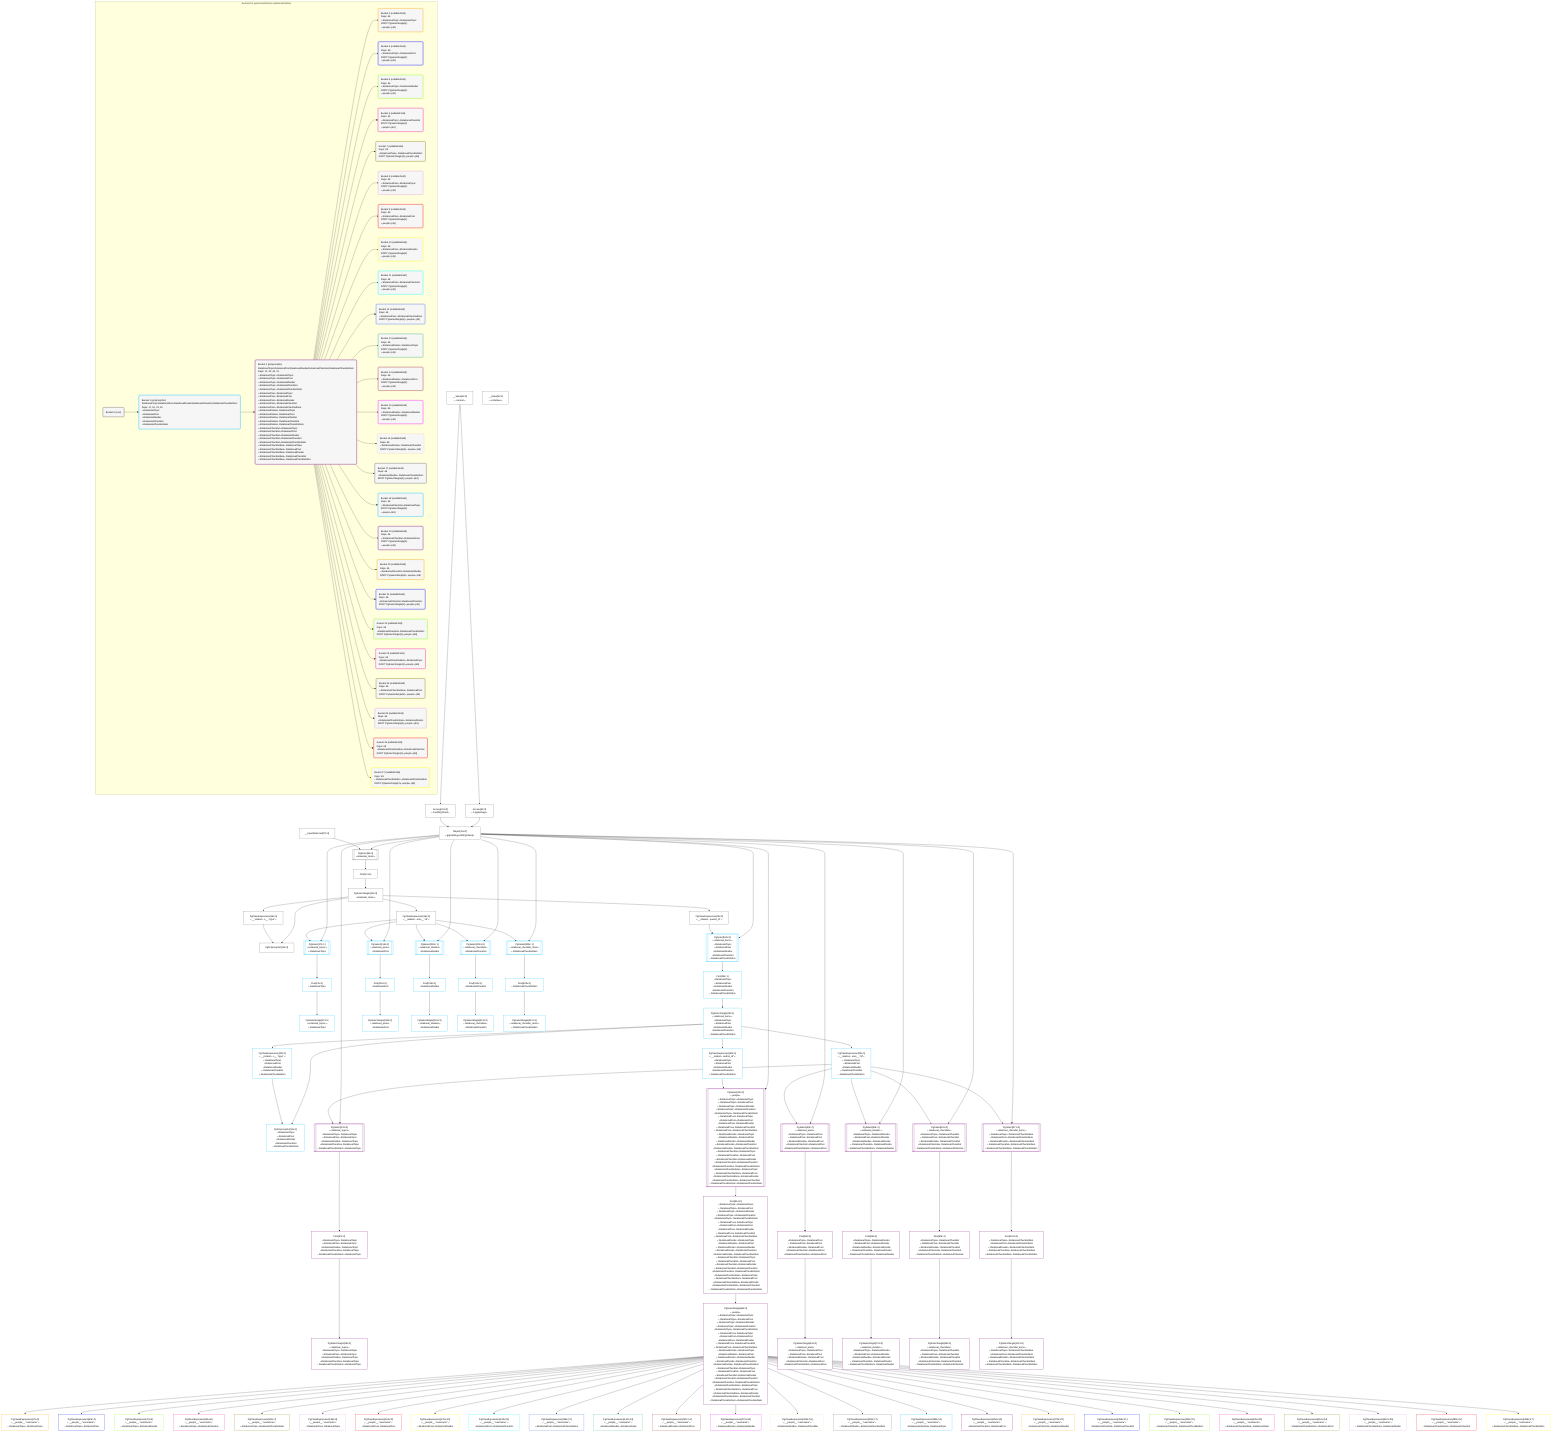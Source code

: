 %%{init: {'themeVariables': { 'fontSize': '12px'}}}%%
graph TD
    classDef path fill:#eee,stroke:#000,color:#000
    classDef plan fill:#fff,stroke-width:1px,color:#000
    classDef itemplan fill:#fff,stroke-width:2px,color:#000
    classDef sideeffectplan fill:#f00,stroke-width:2px,color:#000
    classDef bucket fill:#f6f6f6,color:#000,stroke-width:2px,text-align:left


    %% define steps
    __Value3["__Value[3∈0]<br />ᐸcontextᐳ"]:::plan
    __Value5["__Value[5∈0]<br />ᐸrootValueᐳ"]:::plan
    __InputStaticLeaf7["__InputStaticLeaf[7∈0]"]:::plan
    Access9["Access[9∈0]<br />ᐸ3.pgSettingsᐳ"]:::plan
    Access10["Access[10∈0]<br />ᐸ3.withPgClientᐳ"]:::plan
    Object11["Object[11∈0]<br />ᐸ{pgSettings,withPgClient}ᐳ"]:::plan
    PgSelect8[["PgSelect[8∈0]<br />ᐸrelational_itemsᐳ"]]:::plan
    First12["First[12∈0]"]:::plan
    PgSelectSingle13["PgSelectSingle[13∈0]<br />ᐸrelational_itemsᐳ"]:::plan
    PgClassExpression14["PgClassExpression[14∈0]<br />ᐸ__relation...s__.”type”ᐳ"]:::plan
    PgPolymorphic15["PgPolymorphic[15∈0]"]:::plan
    PgClassExpression16["PgClassExpression[16∈0]<br />ᐸ__relation...ems__.”id”ᐳ"]:::plan
    PgSelect17[["PgSelect[17∈1]<br />ᐸrelational_topicsᐳ<br />ᐳRelationalTopic"]]:::plan
    First21["First[21∈1]<br />ᐳRelationalTopic"]:::plan
    PgSelectSingle22["PgSelectSingle[22∈1]<br />ᐸrelational_topicsᐳ<br />ᐳRelationalTopic"]:::plan
    PgClassExpression23["PgClassExpression[23∈0]<br />ᐸ__relation...parent_id”ᐳ"]:::plan
    PgSelect24[["PgSelect[24∈1]<br />ᐸrelational_itemsᐳ<br />ᐳRelationalTopic<br />ᐳRelationalPost<br />ᐳRelationalDivider<br />ᐳRelationalChecklist<br />ᐳRelationalChecklistItem"]]:::plan
    First28["First[28∈1]<br />ᐳRelationalTopic<br />ᐳRelationalPost<br />ᐳRelationalDivider<br />ᐳRelationalChecklist<br />ᐳRelationalChecklistItem"]:::plan
    PgSelectSingle29["PgSelectSingle[29∈1]<br />ᐸrelational_itemsᐳ<br />ᐳRelationalTopic<br />ᐳRelationalPost<br />ᐳRelationalDivider<br />ᐳRelationalChecklist<br />ᐳRelationalChecklistItem"]:::plan
    PgClassExpression30["PgClassExpression[30∈1]<br />ᐸ__relation...s__.”type”ᐳ<br />ᐳRelationalTopic<br />ᐳRelationalPost<br />ᐳRelationalDivider<br />ᐳRelationalChecklist<br />ᐳRelationalChecklistItem"]:::plan
    PgPolymorphic31["PgPolymorphic[31∈1]<br />ᐳRelationalTopic<br />ᐳRelationalPost<br />ᐳRelationalDivider<br />ᐳRelationalChecklist<br />ᐳRelationalChecklistItem"]:::plan
    PgClassExpression32["PgClassExpression[32∈1]<br />ᐸ__relation...ems__.”id”ᐳ<br />ᐳRelationalTopic<br />ᐳRelationalPost<br />ᐳRelationalDivider<br />ᐳRelationalChecklist<br />ᐳRelationalChecklistItem"]:::plan
    PgSelect33[["PgSelect[33∈2]<br />ᐸrelational_topicsᐳ<br />ᐳRelationalTopicᐳRelationalTopic<br />ᐳRelationalPostᐳRelationalTopic<br />ᐳRelationalDividerᐳRelationalTopic<br />ᐳRelationalChecklistᐳRelationalTopic<br />ᐳRelationalChecklistItemᐳRelationalTopic"]]:::plan
    First37["First[37∈2]<br />ᐳRelationalTopicᐳRelationalTopic<br />ᐳRelationalPostᐳRelationalTopic<br />ᐳRelationalDividerᐳRelationalTopic<br />ᐳRelationalChecklistᐳRelationalTopic<br />ᐳRelationalChecklistItemᐳRelationalTopic"]:::plan
    PgSelectSingle38["PgSelectSingle[38∈2]<br />ᐸrelational_topicsᐳ<br />ᐳRelationalTopicᐳRelationalTopic<br />ᐳRelationalPostᐳRelationalTopic<br />ᐳRelationalDividerᐳRelationalTopic<br />ᐳRelationalChecklistᐳRelationalTopic<br />ᐳRelationalChecklistItemᐳRelationalTopic"]:::plan
    PgClassExpression40["PgClassExpression[40∈1]<br />ᐸ__relation...author_id”ᐳ<br />ᐳRelationalTopic<br />ᐳRelationalPost<br />ᐳRelationalDivider<br />ᐳRelationalChecklist<br />ᐳRelationalChecklistItem"]:::plan
    PgSelect41[["PgSelect[41∈2]<br />ᐸpeopleᐳ<br />ᐳRelationalTopicᐳRelationalTopic<br />ᐳRelationalTopicᐳRelationalPost<br />ᐳRelationalTopicᐳRelationalDivider<br />ᐳRelationalTopicᐳRelationalChecklist<br />ᐳRelationalTopicᐳRelationalChecklistItem<br />ᐳRelationalPostᐳRelationalTopic<br />ᐳRelationalPostᐳRelationalPost<br />ᐳRelationalPostᐳRelationalDivider<br />ᐳRelationalPostᐳRelationalChecklist<br />ᐳRelationalPostᐳRelationalChecklistItem<br />ᐳRelationalDividerᐳRelationalTopic<br />ᐳRelationalDividerᐳRelationalPost<br />ᐳRelationalDividerᐳRelationalDivider<br />ᐳRelationalDividerᐳRelationalChecklist<br />ᐳRelationalDividerᐳRelationalChecklistItem<br />ᐳRelationalChecklistᐳRelationalTopic<br />ᐳRelationalChecklistᐳRelationalPost<br />ᐳRelationalChecklistᐳRelationalDivider<br />ᐳRelationalChecklistᐳRelationalChecklist<br />ᐳRelationalChecklistᐳRelationalChecklistItem<br />ᐳRelationalChecklistItemᐳRelationalTopic<br />ᐳRelationalChecklistItemᐳRelationalPost<br />ᐳRelationalChecklistItemᐳRelationalDivider<br />ᐳRelationalChecklistItemᐳRelationalChecklist<br />ᐳRelationalChecklistItemᐳRelationalChecklistItem"]]:::plan
    First45["First[45∈2]<br />ᐳRelationalTopicᐳRelationalTopic<br />ᐳRelationalTopicᐳRelationalPost<br />ᐳRelationalTopicᐳRelationalDivider<br />ᐳRelationalTopicᐳRelationalChecklist<br />ᐳRelationalTopicᐳRelationalChecklistItem<br />ᐳRelationalPostᐳRelationalTopic<br />ᐳRelationalPostᐳRelationalPost<br />ᐳRelationalPostᐳRelationalDivider<br />ᐳRelationalPostᐳRelationalChecklist<br />ᐳRelationalPostᐳRelationalChecklistItem<br />ᐳRelationalDividerᐳRelationalTopic<br />ᐳRelationalDividerᐳRelationalPost<br />ᐳRelationalDividerᐳRelationalDivider<br />ᐳRelationalDividerᐳRelationalChecklist<br />ᐳRelationalDividerᐳRelationalChecklistItem<br />ᐳRelationalChecklistᐳRelationalTopic<br />ᐳRelationalChecklistᐳRelationalPost<br />ᐳRelationalChecklistᐳRelationalDivider<br />ᐳRelationalChecklistᐳRelationalChecklist<br />ᐳRelationalChecklistᐳRelationalChecklistItem<br />ᐳRelationalChecklistItemᐳRelationalTopic<br />ᐳRelationalChecklistItemᐳRelationalPost<br />ᐳRelationalChecklistItemᐳRelationalDivider<br />ᐳRelationalChecklistItemᐳRelationalChecklist<br />ᐳRelationalChecklistItemᐳRelationalChecklistItem"]:::plan
    PgSelectSingle46["PgSelectSingle[46∈2]<br />ᐸpeopleᐳ<br />ᐳRelationalTopicᐳRelationalTopic<br />ᐳRelationalTopicᐳRelationalPost<br />ᐳRelationalTopicᐳRelationalDivider<br />ᐳRelationalTopicᐳRelationalChecklist<br />ᐳRelationalTopicᐳRelationalChecklistItem<br />ᐳRelationalPostᐳRelationalTopic<br />ᐳRelationalPostᐳRelationalPost<br />ᐳRelationalPostᐳRelationalDivider<br />ᐳRelationalPostᐳRelationalChecklist<br />ᐳRelationalPostᐳRelationalChecklistItem<br />ᐳRelationalDividerᐳRelationalTopic<br />ᐳRelationalDividerᐳRelationalPost<br />ᐳRelationalDividerᐳRelationalDivider<br />ᐳRelationalDividerᐳRelationalChecklist<br />ᐳRelationalDividerᐳRelationalChecklistItem<br />ᐳRelationalChecklistᐳRelationalTopic<br />ᐳRelationalChecklistᐳRelationalPost<br />ᐳRelationalChecklistᐳRelationalDivider<br />ᐳRelationalChecklistᐳRelationalChecklist<br />ᐳRelationalChecklistᐳRelationalChecklistItem<br />ᐳRelationalChecklistItemᐳRelationalTopic<br />ᐳRelationalChecklistItemᐳRelationalPost<br />ᐳRelationalChecklistItemᐳRelationalDivider<br />ᐳRelationalChecklistItemᐳRelationalChecklist<br />ᐳRelationalChecklistItemᐳRelationalChecklistItem"]:::plan
    PgClassExpression47["PgClassExpression[47∈3]<br />ᐸ__people__.”username”ᐳ<br />ᐳRelationalTopicᐳRelationalTopic"]:::plan
    PgSelect49[["PgSelect[49∈2]<br />ᐸrelational_postsᐳ<br />ᐳRelationalTopicᐳRelationalPost<br />ᐳRelationalPostᐳRelationalPost<br />ᐳRelationalDividerᐳRelationalPost<br />ᐳRelationalChecklistᐳRelationalPost<br />ᐳRelationalChecklistItemᐳRelationalPost"]]:::plan
    First53["First[53∈2]<br />ᐳRelationalTopicᐳRelationalPost<br />ᐳRelationalPostᐳRelationalPost<br />ᐳRelationalDividerᐳRelationalPost<br />ᐳRelationalChecklistᐳRelationalPost<br />ᐳRelationalChecklistItemᐳRelationalPost"]:::plan
    PgSelectSingle54["PgSelectSingle[54∈2]<br />ᐸrelational_postsᐳ<br />ᐳRelationalTopicᐳRelationalPost<br />ᐳRelationalPostᐳRelationalPost<br />ᐳRelationalDividerᐳRelationalPost<br />ᐳRelationalChecklistᐳRelationalPost<br />ᐳRelationalChecklistItemᐳRelationalPost"]:::plan
    PgClassExpression63["PgClassExpression[63∈4]<br />ᐸ__people__.”username”ᐳ<br />ᐳRelationalTopicᐳRelationalPost"]:::plan
    PgSelect65[["PgSelect[65∈2]<br />ᐸrelational_dividersᐳ<br />ᐳRelationalTopicᐳRelationalDivider<br />ᐳRelationalPostᐳRelationalDivider<br />ᐳRelationalDividerᐳRelationalDivider<br />ᐳRelationalChecklistᐳRelationalDivider<br />ᐳRelationalChecklistItemᐳRelationalDivider"]]:::plan
    First69["First[69∈2]<br />ᐳRelationalTopicᐳRelationalDivider<br />ᐳRelationalPostᐳRelationalDivider<br />ᐳRelationalDividerᐳRelationalDivider<br />ᐳRelationalChecklistᐳRelationalDivider<br />ᐳRelationalChecklistItemᐳRelationalDivider"]:::plan
    PgSelectSingle70["PgSelectSingle[70∈2]<br />ᐸrelational_dividersᐳ<br />ᐳRelationalTopicᐳRelationalDivider<br />ᐳRelationalPostᐳRelationalDivider<br />ᐳRelationalDividerᐳRelationalDivider<br />ᐳRelationalChecklistᐳRelationalDivider<br />ᐳRelationalChecklistItemᐳRelationalDivider"]:::plan
    PgClassExpression79["PgClassExpression[79∈5]<br />ᐸ__people__.”username”ᐳ<br />ᐳRelationalTopicᐳRelationalDivider"]:::plan
    PgSelect81[["PgSelect[81∈2]<br />ᐸrelational_checklistsᐳ<br />ᐳRelationalTopicᐳRelationalChecklist<br />ᐳRelationalPostᐳRelationalChecklist<br />ᐳRelationalDividerᐳRelationalChecklist<br />ᐳRelationalChecklistᐳRelationalChecklist<br />ᐳRelationalChecklistItemᐳRelationalChecklist"]]:::plan
    First85["First[85∈2]<br />ᐳRelationalTopicᐳRelationalChecklist<br />ᐳRelationalPostᐳRelationalChecklist<br />ᐳRelationalDividerᐳRelationalChecklist<br />ᐳRelationalChecklistᐳRelationalChecklist<br />ᐳRelationalChecklistItemᐳRelationalChecklist"]:::plan
    PgSelectSingle86["PgSelectSingle[86∈2]<br />ᐸrelational_checklistsᐳ<br />ᐳRelationalTopicᐳRelationalChecklist<br />ᐳRelationalPostᐳRelationalChecklist<br />ᐳRelationalDividerᐳRelationalChecklist<br />ᐳRelationalChecklistᐳRelationalChecklist<br />ᐳRelationalChecklistItemᐳRelationalChecklist"]:::plan
    PgClassExpression95["PgClassExpression[95∈6]<br />ᐸ__people__.”username”ᐳ<br />ᐳRelationalTopicᐳRelationalChecklist"]:::plan
    PgSelect97[["PgSelect[97∈2]<br />ᐸrelational_checklist_itemsᐳ<br />ᐳRelationalTopicᐳRelationalChecklistItem<br />ᐳRelationalPostᐳRelationalChecklistItem<br />ᐳRelationalDividerᐳRelationalChecklistItem<br />ᐳRelationalChecklistᐳRelationalChecklistItem<br />ᐳRelationalChecklistItemᐳRelationalChecklistItem"]]:::plan
    First101["First[101∈2]<br />ᐳRelationalTopicᐳRelationalChecklistItem<br />ᐳRelationalPostᐳRelationalChecklistItem<br />ᐳRelationalDividerᐳRelationalChecklistItem<br />ᐳRelationalChecklistᐳRelationalChecklistItem<br />ᐳRelationalChecklistItemᐳRelationalChecklistItem"]:::plan
    PgSelectSingle102["PgSelectSingle[102∈2]<br />ᐸrelational_checklist_itemsᐳ<br />ᐳRelationalTopicᐳRelationalChecklistItem<br />ᐳRelationalPostᐳRelationalChecklistItem<br />ᐳRelationalDividerᐳRelationalChecklistItem<br />ᐳRelationalChecklistᐳRelationalChecklistItem<br />ᐳRelationalChecklistItemᐳRelationalChecklistItem"]:::plan
    PgClassExpression111["PgClassExpression[111∈7]<br />ᐸ__people__.”username”ᐳ<br />ᐳRelationalTopicᐳRelationalChecklistItem"]:::plan
    PgSelect114[["PgSelect[114∈1]<br />ᐸrelational_postsᐳ<br />ᐳRelationalPost"]]:::plan
    First118["First[118∈1]<br />ᐳRelationalPost"]:::plan
    PgSelectSingle119["PgSelectSingle[119∈1]<br />ᐸrelational_postsᐳ<br />ᐳRelationalPost"]:::plan
    PgClassExpression144["PgClassExpression[144∈8]<br />ᐸ__people__.”username”ᐳ<br />ᐳRelationalPostᐳRelationalTopic"]:::plan
    PgClassExpression160["PgClassExpression[160∈9]<br />ᐸ__people__.”username”ᐳ<br />ᐳRelationalPostᐳRelationalPost"]:::plan
    PgClassExpression176["PgClassExpression[176∈10]<br />ᐸ__people__.”username”ᐳ<br />ᐳRelationalPostᐳRelationalDivider"]:::plan
    PgClassExpression192["PgClassExpression[192∈11]<br />ᐸ__people__.”username”ᐳ<br />ᐳRelationalPostᐳRelationalChecklist"]:::plan
    PgClassExpression208["PgClassExpression[208∈12]<br />ᐸ__people__.”username”ᐳ<br />ᐳRelationalPostᐳRelationalChecklistItem"]:::plan
    PgSelect211[["PgSelect[211∈1]<br />ᐸrelational_dividersᐳ<br />ᐳRelationalDivider"]]:::plan
    First215["First[215∈1]<br />ᐳRelationalDivider"]:::plan
    PgSelectSingle216["PgSelectSingle[216∈1]<br />ᐸrelational_dividersᐳ<br />ᐳRelationalDivider"]:::plan
    PgClassExpression241["PgClassExpression[241∈13]<br />ᐸ__people__.”username”ᐳ<br />ᐳRelationalDividerᐳRelationalTopic"]:::plan
    PgClassExpression257["PgClassExpression[257∈14]<br />ᐸ__people__.”username”ᐳ<br />ᐳRelationalDividerᐳRelationalPost"]:::plan
    PgClassExpression273["PgClassExpression[273∈15]<br />ᐸ__people__.”username”ᐳ<br />ᐳRelationalDividerᐳRelationalDivider"]:::plan
    PgClassExpression289["PgClassExpression[289∈16]<br />ᐸ__people__.”username”ᐳ<br />ᐳRelationalDividerᐳRelationalChecklist"]:::plan
    PgClassExpression305["PgClassExpression[305∈17]<br />ᐸ__people__.”username”ᐳ<br />ᐳRelationalDividerᐳRelationalChecklistItem"]:::plan
    PgSelect308[["PgSelect[308∈1]<br />ᐸrelational_checklistsᐳ<br />ᐳRelationalChecklist"]]:::plan
    First312["First[312∈1]<br />ᐳRelationalChecklist"]:::plan
    PgSelectSingle313["PgSelectSingle[313∈1]<br />ᐸrelational_checklistsᐳ<br />ᐳRelationalChecklist"]:::plan
    PgClassExpression338["PgClassExpression[338∈18]<br />ᐸ__people__.”username”ᐳ<br />ᐳRelationalChecklistᐳRelationalTopic"]:::plan
    PgClassExpression354["PgClassExpression[354∈19]<br />ᐸ__people__.”username”ᐳ<br />ᐳRelationalChecklistᐳRelationalPost"]:::plan
    PgClassExpression370["PgClassExpression[370∈20]<br />ᐸ__people__.”username”ᐳ<br />ᐳRelationalChecklistᐳRelationalDivider"]:::plan
    PgClassExpression386["PgClassExpression[386∈21]<br />ᐸ__people__.”username”ᐳ<br />ᐳRelationalChecklistᐳRelationalChecklist"]:::plan
    PgClassExpression402["PgClassExpression[402∈22]<br />ᐸ__people__.”username”ᐳ<br />ᐳRelationalChecklistᐳRelationalChecklistItem"]:::plan
    PgSelect405[["PgSelect[405∈1]<br />ᐸrelational_checklist_itemsᐳ<br />ᐳRelationalChecklistItem"]]:::plan
    First409["First[409∈1]<br />ᐳRelationalChecklistItem"]:::plan
    PgSelectSingle410["PgSelectSingle[410∈1]<br />ᐸrelational_checklist_itemsᐳ<br />ᐳRelationalChecklistItem"]:::plan
    PgClassExpression435["PgClassExpression[435∈23]<br />ᐸ__people__.”username”ᐳ<br />ᐳRelationalChecklistItemᐳRelationalTopic"]:::plan
    PgClassExpression451["PgClassExpression[451∈24]<br />ᐸ__people__.”username”ᐳ<br />ᐳRelationalChecklistItemᐳRelationalPost"]:::plan
    PgClassExpression467["PgClassExpression[467∈25]<br />ᐸ__people__.”username”ᐳ<br />ᐳRelationalChecklistItemᐳRelationalDivider"]:::plan
    PgClassExpression483["PgClassExpression[483∈26]<br />ᐸ__people__.”username”ᐳ<br />ᐳRelationalChecklistItemᐳRelationalChecklist"]:::plan
    PgClassExpression499["PgClassExpression[499∈27]<br />ᐸ__people__.”username”ᐳ<br />ᐳRelationalChecklistItemᐳRelationalChecklistItem"]:::plan

    %% plan dependencies
    __Value3 --> Access9
    __Value3 --> Access10
    Access9 & Access10 --> Object11
    Object11 & __InputStaticLeaf7 --> PgSelect8
    PgSelect8 --> First12
    First12 --> PgSelectSingle13
    PgSelectSingle13 --> PgClassExpression14
    PgSelectSingle13 & PgClassExpression14 --> PgPolymorphic15
    PgSelectSingle13 --> PgClassExpression16
    Object11 & PgClassExpression16 --> PgSelect17
    PgSelect17 --> First21
    First21 --> PgSelectSingle22
    PgSelectSingle13 --> PgClassExpression23
    Object11 & PgClassExpression23 --> PgSelect24
    PgSelect24 --> First28
    First28 --> PgSelectSingle29
    PgSelectSingle29 --> PgClassExpression30
    PgSelectSingle29 & PgClassExpression30 --> PgPolymorphic31
    PgSelectSingle29 --> PgClassExpression32
    Object11 & PgClassExpression32 --> PgSelect33
    PgSelect33 --> First37
    First37 --> PgSelectSingle38
    PgSelectSingle29 --> PgClassExpression40
    Object11 & PgClassExpression40 --> PgSelect41
    PgSelect41 --> First45
    First45 --> PgSelectSingle46
    PgSelectSingle46 --> PgClassExpression47
    Object11 & PgClassExpression32 --> PgSelect49
    PgSelect49 --> First53
    First53 --> PgSelectSingle54
    PgSelectSingle46 --> PgClassExpression63
    Object11 & PgClassExpression32 --> PgSelect65
    PgSelect65 --> First69
    First69 --> PgSelectSingle70
    PgSelectSingle46 --> PgClassExpression79
    Object11 & PgClassExpression32 --> PgSelect81
    PgSelect81 --> First85
    First85 --> PgSelectSingle86
    PgSelectSingle46 --> PgClassExpression95
    Object11 & PgClassExpression32 --> PgSelect97
    PgSelect97 --> First101
    First101 --> PgSelectSingle102
    PgSelectSingle46 --> PgClassExpression111
    Object11 & PgClassExpression16 --> PgSelect114
    PgSelect114 --> First118
    First118 --> PgSelectSingle119
    PgSelectSingle46 --> PgClassExpression144
    PgSelectSingle46 --> PgClassExpression160
    PgSelectSingle46 --> PgClassExpression176
    PgSelectSingle46 --> PgClassExpression192
    PgSelectSingle46 --> PgClassExpression208
    Object11 & PgClassExpression16 --> PgSelect211
    PgSelect211 --> First215
    First215 --> PgSelectSingle216
    PgSelectSingle46 --> PgClassExpression241
    PgSelectSingle46 --> PgClassExpression257
    PgSelectSingle46 --> PgClassExpression273
    PgSelectSingle46 --> PgClassExpression289
    PgSelectSingle46 --> PgClassExpression305
    Object11 & PgClassExpression16 --> PgSelect308
    PgSelect308 --> First312
    First312 --> PgSelectSingle313
    PgSelectSingle46 --> PgClassExpression338
    PgSelectSingle46 --> PgClassExpression354
    PgSelectSingle46 --> PgClassExpression370
    PgSelectSingle46 --> PgClassExpression386
    PgSelectSingle46 --> PgClassExpression402
    Object11 & PgClassExpression16 --> PgSelect405
    PgSelect405 --> First409
    First409 --> PgSelectSingle410
    PgSelectSingle46 --> PgClassExpression435
    PgSelectSingle46 --> PgClassExpression451
    PgSelectSingle46 --> PgClassExpression467
    PgSelectSingle46 --> PgClassExpression483
    PgSelectSingle46 --> PgClassExpression499

    subgraph "Buckets for queries/interfaces-relational/relation"
    Bucket0("Bucket 0 (root)"):::bucket
    classDef bucket0 stroke:#696969
    class Bucket0,__Value3,__Value5,__InputStaticLeaf7,PgSelect8,Access9,Access10,Object11,First12,PgSelectSingle13,PgClassExpression14,PgPolymorphic15,PgClassExpression16,PgClassExpression23 bucket0
    Bucket1("Bucket 1 (polymorphic)<br />RelationalTopic,RelationalPost,RelationalDivider,RelationalChecklist,RelationalChecklistItem<br />Deps: 11, 16, 23, 15<br />ᐳRelationalTopic<br />ᐳRelationalPost<br />ᐳRelationalDivider<br />ᐳRelationalChecklist<br />ᐳRelationalChecklistItem"):::bucket
    classDef bucket1 stroke:#00bfff
    class Bucket1,PgSelect17,First21,PgSelectSingle22,PgSelect24,First28,PgSelectSingle29,PgClassExpression30,PgPolymorphic31,PgClassExpression32,PgClassExpression40,PgSelect114,First118,PgSelectSingle119,PgSelect211,First215,PgSelectSingle216,PgSelect308,First312,PgSelectSingle313,PgSelect405,First409,PgSelectSingle410 bucket1
    Bucket2("Bucket 2 (polymorphic)<br />RelationalTopic,RelationalPost,RelationalDivider,RelationalChecklist,RelationalChecklistItem<br />Deps: 11, 32, 40, 31<br />ᐳRelationalTopicᐳRelationalTopic<br />ᐳRelationalTopicᐳRelationalPost<br />ᐳRelationalTopicᐳRelationalDivider<br />ᐳRelationalTopicᐳRelationalChecklist<br />ᐳRelationalTopicᐳRelationalChecklistItem<br />ᐳRelationalPostᐳRelationalTopic<br />ᐳRelationalPostᐳRelationalPost<br />ᐳRelationalPostᐳRelationalDivider<br />ᐳRelationalPostᐳRelationalChecklist<br />ᐳRelationalPostᐳRelationalChecklistItem<br />ᐳRelationalDividerᐳRelationalTopic<br />ᐳRelationalDividerᐳRelationalPost<br />ᐳRelationalDividerᐳRelationalDivider<br />ᐳRelationalDividerᐳRelationalChecklist<br />ᐳRelationalDividerᐳRelationalChecklistItem<br />ᐳRelationalChecklistᐳRelationalTopic<br />ᐳRelationalChecklistᐳRelationalPost<br />ᐳRelationalChecklistᐳRelationalDivider<br />ᐳRelationalChecklistᐳRelationalChecklist<br />ᐳRelationalChecklistᐳRelationalChecklistItem<br />ᐳRelationalChecklistItemᐳRelationalTopic<br />ᐳRelationalChecklistItemᐳRelationalPost<br />ᐳRelationalChecklistItemᐳRelationalDivider<br />ᐳRelationalChecklistItemᐳRelationalChecklist<br />ᐳRelationalChecklistItemᐳRelationalChecklistItem"):::bucket
    classDef bucket2 stroke:#7f007f
    class Bucket2,PgSelect33,First37,PgSelectSingle38,PgSelect41,First45,PgSelectSingle46,PgSelect49,First53,PgSelectSingle54,PgSelect65,First69,PgSelectSingle70,PgSelect81,First85,PgSelectSingle86,PgSelect97,First101,PgSelectSingle102 bucket2
    Bucket3("Bucket 3 (nullableField)<br />Deps: 46<br />ᐳRelationalTopicᐳRelationalTopic<br />ROOT PgSelectSingle{2}ᐸpeopleᐳ[46]"):::bucket
    classDef bucket3 stroke:#ffa500
    class Bucket3,PgClassExpression47 bucket3
    Bucket4("Bucket 4 (nullableField)<br />Deps: 46<br />ᐳRelationalTopicᐳRelationalPost<br />ROOT PgSelectSingle{2}ᐸpeopleᐳ[46]"):::bucket
    classDef bucket4 stroke:#0000ff
    class Bucket4,PgClassExpression63 bucket4
    Bucket5("Bucket 5 (nullableField)<br />Deps: 46<br />ᐳRelationalTopicᐳRelationalDivider<br />ROOT PgSelectSingle{2}ᐸpeopleᐳ[46]"):::bucket
    classDef bucket5 stroke:#7fff00
    class Bucket5,PgClassExpression79 bucket5
    Bucket6("Bucket 6 (nullableField)<br />Deps: 46<br />ᐳRelationalTopicᐳRelationalChecklist<br />ROOT PgSelectSingle{2}ᐸpeopleᐳ[46]"):::bucket
    classDef bucket6 stroke:#ff1493
    class Bucket6,PgClassExpression95 bucket6
    Bucket7("Bucket 7 (nullableField)<br />Deps: 46<br />ᐳRelationalTopicᐳRelationalChecklistItem<br />ROOT PgSelectSingle{2}ᐸpeopleᐳ[46]"):::bucket
    classDef bucket7 stroke:#808000
    class Bucket7,PgClassExpression111 bucket7
    Bucket8("Bucket 8 (nullableField)<br />Deps: 46<br />ᐳRelationalPostᐳRelationalTopic<br />ROOT PgSelectSingle{2}ᐸpeopleᐳ[46]"):::bucket
    classDef bucket8 stroke:#dda0dd
    class Bucket8,PgClassExpression144 bucket8
    Bucket9("Bucket 9 (nullableField)<br />Deps: 46<br />ᐳRelationalPostᐳRelationalPost<br />ROOT PgSelectSingle{2}ᐸpeopleᐳ[46]"):::bucket
    classDef bucket9 stroke:#ff0000
    class Bucket9,PgClassExpression160 bucket9
    Bucket10("Bucket 10 (nullableField)<br />Deps: 46<br />ᐳRelationalPostᐳRelationalDivider<br />ROOT PgSelectSingle{2}ᐸpeopleᐳ[46]"):::bucket
    classDef bucket10 stroke:#ffff00
    class Bucket10,PgClassExpression176 bucket10
    Bucket11("Bucket 11 (nullableField)<br />Deps: 46<br />ᐳRelationalPostᐳRelationalChecklist<br />ROOT PgSelectSingle{2}ᐸpeopleᐳ[46]"):::bucket
    classDef bucket11 stroke:#00ffff
    class Bucket11,PgClassExpression192 bucket11
    Bucket12("Bucket 12 (nullableField)<br />Deps: 46<br />ᐳRelationalPostᐳRelationalChecklistItem<br />ROOT PgSelectSingle{2}ᐸpeopleᐳ[46]"):::bucket
    classDef bucket12 stroke:#4169e1
    class Bucket12,PgClassExpression208 bucket12
    Bucket13("Bucket 13 (nullableField)<br />Deps: 46<br />ᐳRelationalDividerᐳRelationalTopic<br />ROOT PgSelectSingle{2}ᐸpeopleᐳ[46]"):::bucket
    classDef bucket13 stroke:#3cb371
    class Bucket13,PgClassExpression241 bucket13
    Bucket14("Bucket 14 (nullableField)<br />Deps: 46<br />ᐳRelationalDividerᐳRelationalPost<br />ROOT PgSelectSingle{2}ᐸpeopleᐳ[46]"):::bucket
    classDef bucket14 stroke:#a52a2a
    class Bucket14,PgClassExpression257 bucket14
    Bucket15("Bucket 15 (nullableField)<br />Deps: 46<br />ᐳRelationalDividerᐳRelationalDivider<br />ROOT PgSelectSingle{2}ᐸpeopleᐳ[46]"):::bucket
    classDef bucket15 stroke:#ff00ff
    class Bucket15,PgClassExpression273 bucket15
    Bucket16("Bucket 16 (nullableField)<br />Deps: 46<br />ᐳRelationalDividerᐳRelationalChecklist<br />ROOT PgSelectSingle{2}ᐸpeopleᐳ[46]"):::bucket
    classDef bucket16 stroke:#f5deb3
    class Bucket16,PgClassExpression289 bucket16
    Bucket17("Bucket 17 (nullableField)<br />Deps: 46<br />ᐳRelationalDividerᐳRelationalChecklistItem<br />ROOT PgSelectSingle{2}ᐸpeopleᐳ[46]"):::bucket
    classDef bucket17 stroke:#696969
    class Bucket17,PgClassExpression305 bucket17
    Bucket18("Bucket 18 (nullableField)<br />Deps: 46<br />ᐳRelationalChecklistᐳRelationalTopic<br />ROOT PgSelectSingle{2}ᐸpeopleᐳ[46]"):::bucket
    classDef bucket18 stroke:#00bfff
    class Bucket18,PgClassExpression338 bucket18
    Bucket19("Bucket 19 (nullableField)<br />Deps: 46<br />ᐳRelationalChecklistᐳRelationalPost<br />ROOT PgSelectSingle{2}ᐸpeopleᐳ[46]"):::bucket
    classDef bucket19 stroke:#7f007f
    class Bucket19,PgClassExpression354 bucket19
    Bucket20("Bucket 20 (nullableField)<br />Deps: 46<br />ᐳRelationalChecklistᐳRelationalDivider<br />ROOT PgSelectSingle{2}ᐸpeopleᐳ[46]"):::bucket
    classDef bucket20 stroke:#ffa500
    class Bucket20,PgClassExpression370 bucket20
    Bucket21("Bucket 21 (nullableField)<br />Deps: 46<br />ᐳRelationalChecklistᐳRelationalChecklist<br />ROOT PgSelectSingle{2}ᐸpeopleᐳ[46]"):::bucket
    classDef bucket21 stroke:#0000ff
    class Bucket21,PgClassExpression386 bucket21
    Bucket22("Bucket 22 (nullableField)<br />Deps: 46<br />ᐳRelationalChecklistᐳRelationalChecklistItem<br />ROOT PgSelectSingle{2}ᐸpeopleᐳ[46]"):::bucket
    classDef bucket22 stroke:#7fff00
    class Bucket22,PgClassExpression402 bucket22
    Bucket23("Bucket 23 (nullableField)<br />Deps: 46<br />ᐳRelationalChecklistItemᐳRelationalTopic<br />ROOT PgSelectSingle{2}ᐸpeopleᐳ[46]"):::bucket
    classDef bucket23 stroke:#ff1493
    class Bucket23,PgClassExpression435 bucket23
    Bucket24("Bucket 24 (nullableField)<br />Deps: 46<br />ᐳRelationalChecklistItemᐳRelationalPost<br />ROOT PgSelectSingle{2}ᐸpeopleᐳ[46]"):::bucket
    classDef bucket24 stroke:#808000
    class Bucket24,PgClassExpression451 bucket24
    Bucket25("Bucket 25 (nullableField)<br />Deps: 46<br />ᐳRelationalChecklistItemᐳRelationalDivider<br />ROOT PgSelectSingle{2}ᐸpeopleᐳ[46]"):::bucket
    classDef bucket25 stroke:#dda0dd
    class Bucket25,PgClassExpression467 bucket25
    Bucket26("Bucket 26 (nullableField)<br />Deps: 46<br />ᐳRelationalChecklistItemᐳRelationalChecklist<br />ROOT PgSelectSingle{2}ᐸpeopleᐳ[46]"):::bucket
    classDef bucket26 stroke:#ff0000
    class Bucket26,PgClassExpression483 bucket26
    Bucket27("Bucket 27 (nullableField)<br />Deps: 46<br />ᐳRelationalChecklistItemᐳRelationalChecklistItem<br />ROOT PgSelectSingle{2}ᐸpeopleᐳ[46]"):::bucket
    classDef bucket27 stroke:#ffff00
    class Bucket27,PgClassExpression499 bucket27
    Bucket0 --> Bucket1
    Bucket1 --> Bucket2
    Bucket2 --> Bucket3 & Bucket4 & Bucket5 & Bucket6 & Bucket7 & Bucket8 & Bucket9 & Bucket10 & Bucket11 & Bucket12 & Bucket13 & Bucket14 & Bucket15 & Bucket16 & Bucket17 & Bucket18 & Bucket19 & Bucket20 & Bucket21 & Bucket22 & Bucket23 & Bucket24 & Bucket25 & Bucket26 & Bucket27
    end